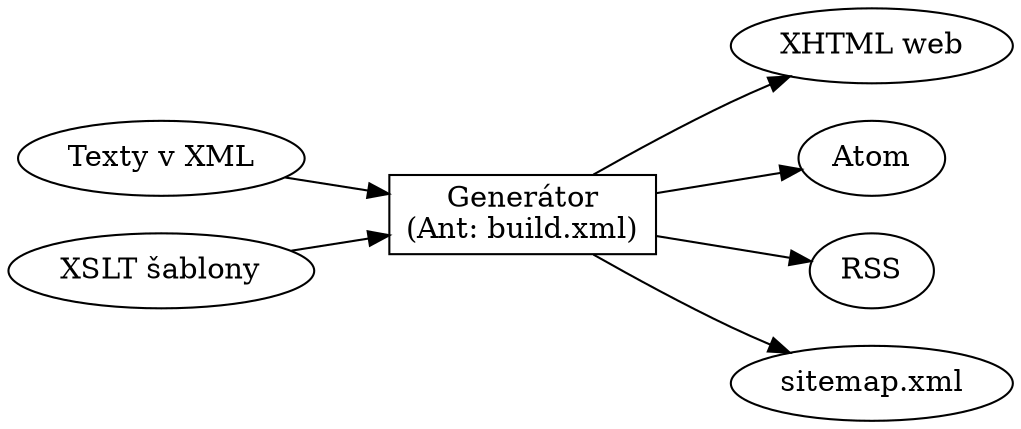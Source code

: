 digraph princip {
    rankdir=LR

    gen		[label="Generátor\n(Ant: build.xml)" shape="box"]
    xml		[label="Texty v XML"]
    xhtml	[label="XHTML web"]
    xslt	[label="XSLT šablony"]

    atom	[label="Atom"]
    rss		[label="RSS"]
    sitemap	[label="sitemap.xml"]

    xml -> gen;
    xslt -> gen;

    gen -> xhtml;
    gen -> atom;
    gen -> rss;
    gen -> sitemap;
}
